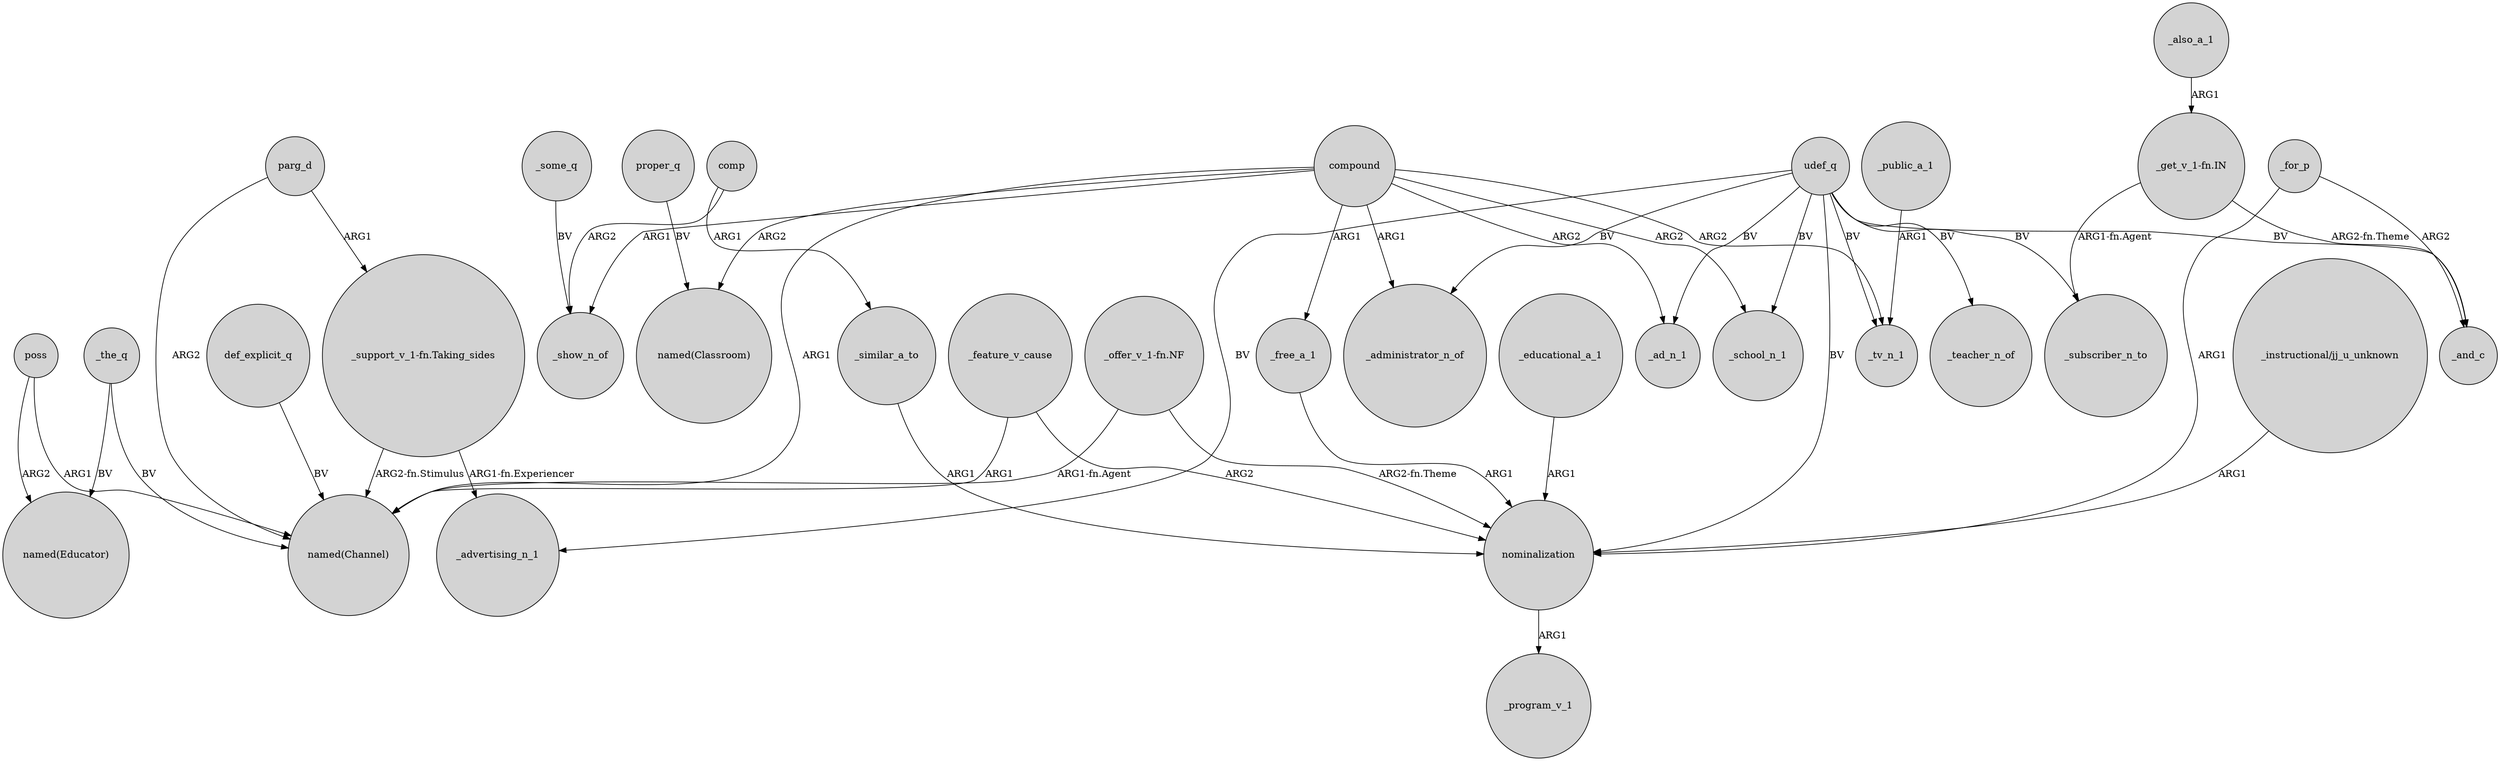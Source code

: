 digraph {
	node [shape=circle style=filled]
	_the_q -> "named(Educator)" [label=BV]
	_feature_v_cause -> nominalization [label=ARG2]
	comp -> _similar_a_to [label=ARG1]
	compound -> "named(Classroom)" [label=ARG2]
	_the_q -> "named(Channel)" [label=BV]
	_feature_v_cause -> "named(Channel)" [label=ARG1]
	compound -> _ad_n_1 [label=ARG2]
	compound -> _free_a_1 [label=ARG1]
	compound -> _tv_n_1 [label=ARG2]
	_also_a_1 -> "_get_v_1-fn.IN" [label=ARG1]
	udef_q -> _tv_n_1 [label=BV]
	_similar_a_to -> nominalization [label=ARG1]
	parg_d -> "named(Channel)" [label=ARG2]
	_for_p -> _and_c [label=ARG2]
	udef_q -> _teacher_n_of [label=BV]
	compound -> _administrator_n_of [label=ARG1]
	"_offer_v_1-fn.NF" -> nominalization [label="ARG2-fn.Theme"]
	compound -> "named(Channel)" [label=ARG1]
	proper_q -> "named(Classroom)" [label=BV]
	"_support_v_1-fn.Taking_sides" -> _advertising_n_1 [label="ARG1-fn.Experiencer"]
	nominalization -> _program_v_1 [label=ARG1]
	"_offer_v_1-fn.NF" -> "named(Channel)" [label="ARG1-fn.Agent"]
	udef_q -> _subscriber_n_to [label=BV]
	udef_q -> _advertising_n_1 [label=BV]
	compound -> _show_n_of [label=ARG1]
	_public_a_1 -> _tv_n_1 [label=ARG1]
	_some_q -> _show_n_of [label=BV]
	udef_q -> _ad_n_1 [label=BV]
	udef_q -> nominalization [label=BV]
	_for_p -> nominalization [label=ARG1]
	"_instructional/jj_u_unknown" -> nominalization [label=ARG1]
	_educational_a_1 -> nominalization [label=ARG1]
	"_get_v_1-fn.IN" -> _subscriber_n_to [label="ARG1-fn.Agent"]
	poss -> "named(Educator)" [label=ARG2]
	_free_a_1 -> nominalization [label=ARG1]
	def_explicit_q -> "named(Channel)" [label=BV]
	"_get_v_1-fn.IN" -> _and_c [label="ARG2-fn.Theme"]
	"_support_v_1-fn.Taking_sides" -> "named(Channel)" [label="ARG2-fn.Stimulus"]
	compound -> _school_n_1 [label=ARG2]
	comp -> _show_n_of [label=ARG2]
	udef_q -> _and_c [label=BV]
	poss -> "named(Channel)" [label=ARG1]
	udef_q -> _administrator_n_of [label=BV]
	udef_q -> _school_n_1 [label=BV]
	parg_d -> "_support_v_1-fn.Taking_sides" [label=ARG1]
}
